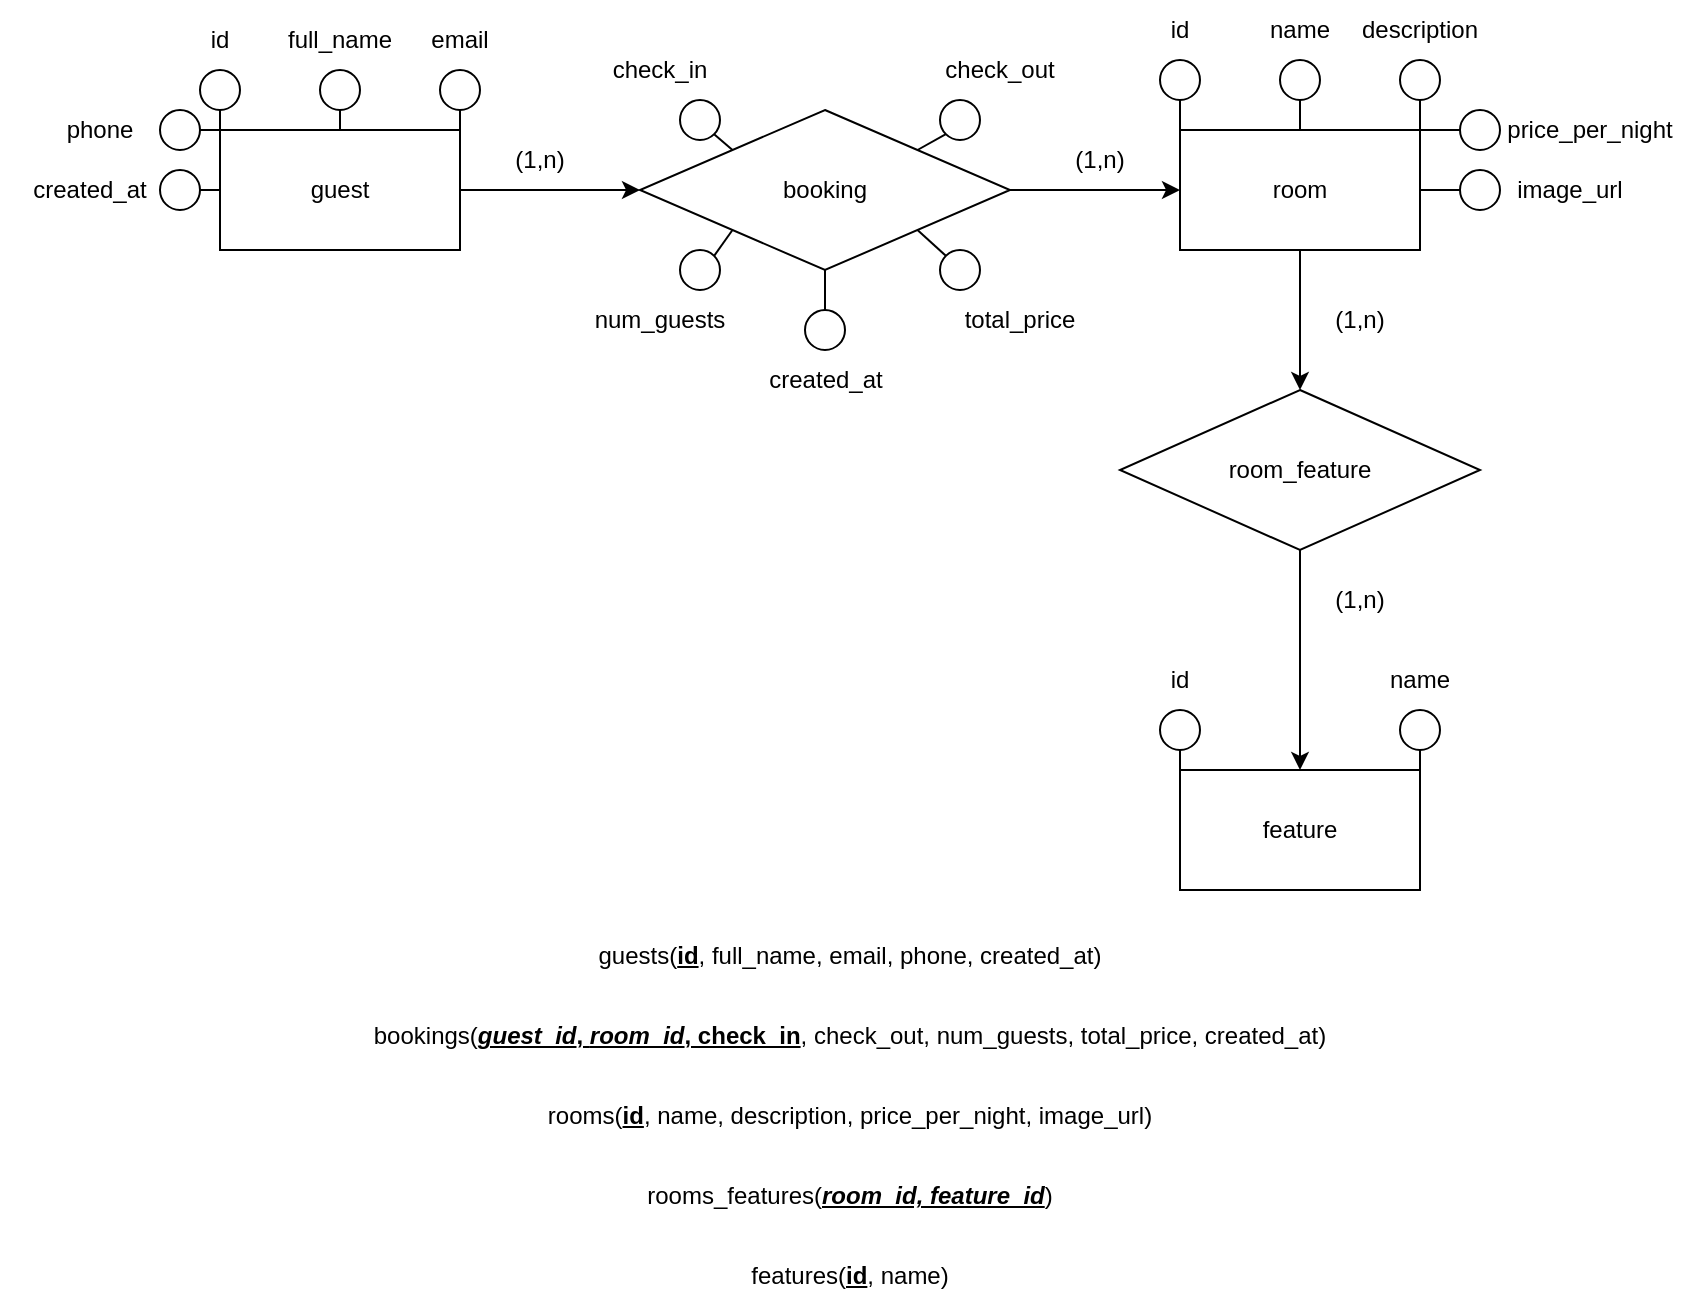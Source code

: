 <mxfile version="27.1.5">
  <diagram name="Page-1" id="gPTsvjr37j6BztXOjwnQ">
    <mxGraphModel dx="1426" dy="777" grid="1" gridSize="10" guides="1" tooltips="1" connect="1" arrows="1" fold="1" page="1" pageScale="1" pageWidth="850" pageHeight="1100" math="0" shadow="0">
      <root>
        <mxCell id="0" />
        <mxCell id="1" parent="0" />
        <mxCell id="vax3htTkxWOSdClTR2aO-19" style="edgeStyle=orthogonalEdgeStyle;rounded=0;orthogonalLoop=1;jettySize=auto;html=1;exitX=1;exitY=0.5;exitDx=0;exitDy=0;entryX=0;entryY=0.5;entryDx=0;entryDy=0;" parent="1" source="vax3htTkxWOSdClTR2aO-1" target="vax3htTkxWOSdClTR2aO-18" edge="1">
          <mxGeometry relative="1" as="geometry" />
        </mxCell>
        <mxCell id="vax3htTkxWOSdClTR2aO-1" value="guest" style="rounded=0;whiteSpace=wrap;html=1;" parent="1" vertex="1">
          <mxGeometry x="110" y="216" width="120" height="60" as="geometry" />
        </mxCell>
        <mxCell id="vax3htTkxWOSdClTR2aO-2" value="" style="endArrow=none;html=1;rounded=0;entryX=0;entryY=0;entryDx=0;entryDy=0;exitX=0.5;exitY=1;exitDx=0;exitDy=0;" parent="1" source="vax3htTkxWOSdClTR2aO-3" target="vax3htTkxWOSdClTR2aO-1" edge="1">
          <mxGeometry width="50" height="50" relative="1" as="geometry">
            <mxPoint x="110" y="196" as="sourcePoint" />
            <mxPoint x="480" y="356" as="targetPoint" />
          </mxGeometry>
        </mxCell>
        <mxCell id="vax3htTkxWOSdClTR2aO-3" value="" style="ellipse;whiteSpace=wrap;html=1;aspect=fixed;fillColor=light-dark(#FFFFFF,#FFFFFF);" parent="1" vertex="1">
          <mxGeometry x="100" y="186" width="20" height="20" as="geometry" />
        </mxCell>
        <mxCell id="vax3htTkxWOSdClTR2aO-4" value="id" style="text;html=1;align=center;verticalAlign=middle;whiteSpace=wrap;rounded=0;" parent="1" vertex="1">
          <mxGeometry x="80" y="156" width="60" height="30" as="geometry" />
        </mxCell>
        <mxCell id="vax3htTkxWOSdClTR2aO-5" value="" style="endArrow=none;html=1;rounded=0;entryX=0.5;entryY=0;entryDx=0;entryDy=0;exitX=0.5;exitY=1;exitDx=0;exitDy=0;" parent="1" source="vax3htTkxWOSdClTR2aO-6" target="vax3htTkxWOSdClTR2aO-1" edge="1">
          <mxGeometry width="50" height="50" relative="1" as="geometry">
            <mxPoint x="170" y="196" as="sourcePoint" />
            <mxPoint x="440" y="316" as="targetPoint" />
          </mxGeometry>
        </mxCell>
        <mxCell id="vax3htTkxWOSdClTR2aO-6" value="" style="ellipse;whiteSpace=wrap;html=1;aspect=fixed;" parent="1" vertex="1">
          <mxGeometry x="160" y="186" width="20" height="20" as="geometry" />
        </mxCell>
        <mxCell id="vax3htTkxWOSdClTR2aO-7" value="full_name" style="text;html=1;align=center;verticalAlign=middle;whiteSpace=wrap;rounded=0;" parent="1" vertex="1">
          <mxGeometry x="140" y="156" width="60" height="30" as="geometry" />
        </mxCell>
        <mxCell id="vax3htTkxWOSdClTR2aO-8" value="" style="endArrow=none;html=1;rounded=0;entryX=1;entryY=0;entryDx=0;entryDy=0;exitX=0.5;exitY=1;exitDx=0;exitDy=0;" parent="1" source="vax3htTkxWOSdClTR2aO-9" target="vax3htTkxWOSdClTR2aO-1" edge="1">
          <mxGeometry width="50" height="50" relative="1" as="geometry">
            <mxPoint x="230" y="196" as="sourcePoint" />
            <mxPoint x="440" y="316" as="targetPoint" />
          </mxGeometry>
        </mxCell>
        <mxCell id="vax3htTkxWOSdClTR2aO-9" value="" style="ellipse;whiteSpace=wrap;html=1;aspect=fixed;" parent="1" vertex="1">
          <mxGeometry x="220" y="186" width="20" height="20" as="geometry" />
        </mxCell>
        <mxCell id="vax3htTkxWOSdClTR2aO-10" value="email" style="text;html=1;align=center;verticalAlign=middle;whiteSpace=wrap;rounded=0;" parent="1" vertex="1">
          <mxGeometry x="200" y="156" width="60" height="30" as="geometry" />
        </mxCell>
        <mxCell id="vax3htTkxWOSdClTR2aO-12" value="" style="endArrow=none;html=1;rounded=0;entryX=0;entryY=0;entryDx=0;entryDy=0;exitX=1;exitY=0.5;exitDx=0;exitDy=0;" parent="1" source="vax3htTkxWOSdClTR2aO-13" target="vax3htTkxWOSdClTR2aO-1" edge="1">
          <mxGeometry width="50" height="50" relative="1" as="geometry">
            <mxPoint x="80" y="216" as="sourcePoint" />
            <mxPoint x="440" y="316" as="targetPoint" />
          </mxGeometry>
        </mxCell>
        <mxCell id="vax3htTkxWOSdClTR2aO-13" value="" style="ellipse;whiteSpace=wrap;html=1;aspect=fixed;" parent="1" vertex="1">
          <mxGeometry x="80" y="206" width="20" height="20" as="geometry" />
        </mxCell>
        <mxCell id="vax3htTkxWOSdClTR2aO-14" value="phone" style="text;html=1;align=center;verticalAlign=middle;whiteSpace=wrap;rounded=0;" parent="1" vertex="1">
          <mxGeometry x="20" y="201" width="60" height="30" as="geometry" />
        </mxCell>
        <mxCell id="vax3htTkxWOSdClTR2aO-15" value="" style="endArrow=none;html=1;rounded=0;entryX=0;entryY=0.5;entryDx=0;entryDy=0;exitX=1;exitY=0.5;exitDx=0;exitDy=0;" parent="1" source="vax3htTkxWOSdClTR2aO-16" target="vax3htTkxWOSdClTR2aO-1" edge="1">
          <mxGeometry width="50" height="50" relative="1" as="geometry">
            <mxPoint x="90" y="246" as="sourcePoint" />
            <mxPoint x="440" y="316" as="targetPoint" />
          </mxGeometry>
        </mxCell>
        <mxCell id="vax3htTkxWOSdClTR2aO-16" value="" style="ellipse;whiteSpace=wrap;html=1;aspect=fixed;" parent="1" vertex="1">
          <mxGeometry x="80" y="236" width="20" height="20" as="geometry" />
        </mxCell>
        <mxCell id="vax3htTkxWOSdClTR2aO-17" value="created_at" style="text;html=1;align=center;verticalAlign=middle;whiteSpace=wrap;rounded=0;" parent="1" vertex="1">
          <mxGeometry x="10" y="231" width="70" height="30" as="geometry" />
        </mxCell>
        <mxCell id="vax3htTkxWOSdClTR2aO-21" style="edgeStyle=orthogonalEdgeStyle;rounded=0;orthogonalLoop=1;jettySize=auto;html=1;exitX=1;exitY=0.5;exitDx=0;exitDy=0;entryX=0;entryY=0.5;entryDx=0;entryDy=0;" parent="1" source="vax3htTkxWOSdClTR2aO-18" target="vax3htTkxWOSdClTR2aO-20" edge="1">
          <mxGeometry relative="1" as="geometry" />
        </mxCell>
        <mxCell id="vax3htTkxWOSdClTR2aO-18" value="booking" style="rhombus;whiteSpace=wrap;html=1;" parent="1" vertex="1">
          <mxGeometry x="320" y="206" width="185" height="80" as="geometry" />
        </mxCell>
        <mxCell id="LoYRIkQ90RyvvisBP802-17" style="edgeStyle=orthogonalEdgeStyle;rounded=0;orthogonalLoop=1;jettySize=auto;html=1;exitX=0.5;exitY=1;exitDx=0;exitDy=0;entryX=0.5;entryY=0;entryDx=0;entryDy=0;" parent="1" source="vax3htTkxWOSdClTR2aO-20" target="LoYRIkQ90RyvvisBP802-15" edge="1">
          <mxGeometry relative="1" as="geometry" />
        </mxCell>
        <mxCell id="vax3htTkxWOSdClTR2aO-20" value="room" style="rounded=0;whiteSpace=wrap;html=1;" parent="1" vertex="1">
          <mxGeometry x="590" y="216" width="120" height="60" as="geometry" />
        </mxCell>
        <mxCell id="vax3htTkxWOSdClTR2aO-25" value="" style="endArrow=none;html=1;rounded=0;entryX=0;entryY=0;entryDx=0;entryDy=0;exitX=1;exitY=1;exitDx=0;exitDy=0;" parent="1" source="vax3htTkxWOSdClTR2aO-26" target="vax3htTkxWOSdClTR2aO-18" edge="1">
          <mxGeometry width="50" height="50" relative="1" as="geometry">
            <mxPoint x="350" y="196" as="sourcePoint" />
            <mxPoint x="440" y="316" as="targetPoint" />
          </mxGeometry>
        </mxCell>
        <mxCell id="vax3htTkxWOSdClTR2aO-26" value="" style="ellipse;whiteSpace=wrap;html=1;aspect=fixed;" parent="1" vertex="1">
          <mxGeometry x="340" y="201" width="20" height="20" as="geometry" />
        </mxCell>
        <mxCell id="vax3htTkxWOSdClTR2aO-27" value="check_in" style="text;html=1;align=center;verticalAlign=middle;whiteSpace=wrap;rounded=0;" parent="1" vertex="1">
          <mxGeometry x="300" y="171" width="60" height="30" as="geometry" />
        </mxCell>
        <mxCell id="vax3htTkxWOSdClTR2aO-28" value="" style="endArrow=none;html=1;rounded=0;entryX=1;entryY=0;entryDx=0;entryDy=0;exitX=0;exitY=1;exitDx=0;exitDy=0;" parent="1" source="vax3htTkxWOSdClTR2aO-29" target="vax3htTkxWOSdClTR2aO-18" edge="1">
          <mxGeometry width="50" height="50" relative="1" as="geometry">
            <mxPoint x="480" y="196" as="sourcePoint" />
            <mxPoint x="440" y="316" as="targetPoint" />
          </mxGeometry>
        </mxCell>
        <mxCell id="vax3htTkxWOSdClTR2aO-29" value="" style="ellipse;whiteSpace=wrap;html=1;aspect=fixed;" parent="1" vertex="1">
          <mxGeometry x="470" y="201" width="20" height="20" as="geometry" />
        </mxCell>
        <mxCell id="vax3htTkxWOSdClTR2aO-30" value="check_out" style="text;html=1;align=center;verticalAlign=middle;whiteSpace=wrap;rounded=0;" parent="1" vertex="1">
          <mxGeometry x="470" y="171" width="60" height="30" as="geometry" />
        </mxCell>
        <mxCell id="vax3htTkxWOSdClTR2aO-31" value="" style="endArrow=none;html=1;rounded=0;entryX=0;entryY=1;entryDx=0;entryDy=0;exitX=1;exitY=0;exitDx=0;exitDy=0;" parent="1" source="vax3htTkxWOSdClTR2aO-32" target="vax3htTkxWOSdClTR2aO-18" edge="1">
          <mxGeometry width="50" height="50" relative="1" as="geometry">
            <mxPoint x="340" y="296" as="sourcePoint" />
            <mxPoint x="440" y="316" as="targetPoint" />
          </mxGeometry>
        </mxCell>
        <mxCell id="vax3htTkxWOSdClTR2aO-32" value="" style="ellipse;whiteSpace=wrap;html=1;aspect=fixed;" parent="1" vertex="1">
          <mxGeometry x="340" y="276" width="20" height="20" as="geometry" />
        </mxCell>
        <mxCell id="vax3htTkxWOSdClTR2aO-33" value="num_guests" style="text;html=1;align=center;verticalAlign=middle;whiteSpace=wrap;rounded=0;" parent="1" vertex="1">
          <mxGeometry x="300" y="296" width="60" height="30" as="geometry" />
        </mxCell>
        <mxCell id="vax3htTkxWOSdClTR2aO-34" value="" style="endArrow=none;html=1;rounded=0;entryX=1;entryY=1;entryDx=0;entryDy=0;exitX=0;exitY=0;exitDx=0;exitDy=0;" parent="1" source="vax3htTkxWOSdClTR2aO-35" target="vax3htTkxWOSdClTR2aO-18" edge="1">
          <mxGeometry width="50" height="50" relative="1" as="geometry">
            <mxPoint x="459" y="296" as="sourcePoint" />
            <mxPoint x="440" y="316" as="targetPoint" />
          </mxGeometry>
        </mxCell>
        <mxCell id="vax3htTkxWOSdClTR2aO-35" value="" style="ellipse;whiteSpace=wrap;html=1;aspect=fixed;" parent="1" vertex="1">
          <mxGeometry x="470" y="276" width="20" height="20" as="geometry" />
        </mxCell>
        <mxCell id="vax3htTkxWOSdClTR2aO-36" value="total_price" style="text;html=1;align=center;verticalAlign=middle;whiteSpace=wrap;rounded=0;" parent="1" vertex="1">
          <mxGeometry x="480" y="296" width="60" height="30" as="geometry" />
        </mxCell>
        <mxCell id="vax3htTkxWOSdClTR2aO-37" value="" style="endArrow=none;html=1;rounded=0;entryX=0.5;entryY=1;entryDx=0;entryDy=0;exitX=0.5;exitY=0;exitDx=0;exitDy=0;" parent="1" source="vax3htTkxWOSdClTR2aO-38" target="vax3htTkxWOSdClTR2aO-18" edge="1">
          <mxGeometry width="50" height="50" relative="1" as="geometry">
            <mxPoint x="413" y="316" as="sourcePoint" />
            <mxPoint x="440" y="316" as="targetPoint" />
          </mxGeometry>
        </mxCell>
        <mxCell id="vax3htTkxWOSdClTR2aO-38" value="" style="ellipse;whiteSpace=wrap;html=1;aspect=fixed;" parent="1" vertex="1">
          <mxGeometry x="402.5" y="306" width="20" height="20" as="geometry" />
        </mxCell>
        <mxCell id="vax3htTkxWOSdClTR2aO-39" value="created_at" style="text;html=1;align=center;verticalAlign=middle;whiteSpace=wrap;rounded=0;" parent="1" vertex="1">
          <mxGeometry x="382.5" y="326" width="60" height="30" as="geometry" />
        </mxCell>
        <mxCell id="vax3htTkxWOSdClTR2aO-40" value="" style="endArrow=none;html=1;rounded=0;entryX=0;entryY=0;entryDx=0;entryDy=0;exitX=0.5;exitY=0.75;exitDx=0;exitDy=0;exitPerimeter=0;" parent="1" source="vax3htTkxWOSdClTR2aO-41" target="vax3htTkxWOSdClTR2aO-20" edge="1">
          <mxGeometry width="50" height="50" relative="1" as="geometry">
            <mxPoint x="590" y="196" as="sourcePoint" />
            <mxPoint x="510" y="191" as="targetPoint" />
          </mxGeometry>
        </mxCell>
        <mxCell id="vax3htTkxWOSdClTR2aO-41" value="" style="ellipse;whiteSpace=wrap;html=1;aspect=fixed;fillColor=light-dark(#FFFFFF,#FFFFFF);" parent="1" vertex="1">
          <mxGeometry x="580" y="181" width="20" height="20" as="geometry" />
        </mxCell>
        <mxCell id="vax3htTkxWOSdClTR2aO-42" value="id" style="text;html=1;align=center;verticalAlign=middle;whiteSpace=wrap;rounded=0;" parent="1" vertex="1">
          <mxGeometry x="560" y="151" width="60" height="30" as="geometry" />
        </mxCell>
        <mxCell id="LoYRIkQ90RyvvisBP802-1" value="" style="endArrow=none;html=1;rounded=0;entryX=0.5;entryY=0;entryDx=0;entryDy=0;exitX=0.5;exitY=1;exitDx=0;exitDy=0;" parent="1" source="LoYRIkQ90RyvvisBP802-2" target="vax3htTkxWOSdClTR2aO-20" edge="1">
          <mxGeometry width="50" height="50" relative="1" as="geometry">
            <mxPoint x="650" y="196" as="sourcePoint" />
            <mxPoint x="440" y="476" as="targetPoint" />
          </mxGeometry>
        </mxCell>
        <mxCell id="LoYRIkQ90RyvvisBP802-2" value="" style="ellipse;whiteSpace=wrap;html=1;aspect=fixed;" parent="1" vertex="1">
          <mxGeometry x="640" y="181" width="20" height="20" as="geometry" />
        </mxCell>
        <mxCell id="LoYRIkQ90RyvvisBP802-3" value="name" style="text;html=1;align=center;verticalAlign=middle;whiteSpace=wrap;rounded=0;" parent="1" vertex="1">
          <mxGeometry x="620" y="151" width="60" height="30" as="geometry" />
        </mxCell>
        <mxCell id="LoYRIkQ90RyvvisBP802-4" value="" style="endArrow=none;html=1;rounded=0;entryX=1;entryY=0;entryDx=0;entryDy=0;exitX=0.5;exitY=0.75;exitDx=0;exitDy=0;exitPerimeter=0;" parent="1" source="LoYRIkQ90RyvvisBP802-5" target="vax3htTkxWOSdClTR2aO-20" edge="1">
          <mxGeometry width="50" height="50" relative="1" as="geometry">
            <mxPoint x="710" y="196" as="sourcePoint" />
            <mxPoint x="440" y="316" as="targetPoint" />
          </mxGeometry>
        </mxCell>
        <mxCell id="LoYRIkQ90RyvvisBP802-5" value="" style="ellipse;whiteSpace=wrap;html=1;aspect=fixed;" parent="1" vertex="1">
          <mxGeometry x="700" y="181" width="20" height="20" as="geometry" />
        </mxCell>
        <mxCell id="LoYRIkQ90RyvvisBP802-6" value="description" style="text;html=1;align=center;verticalAlign=middle;whiteSpace=wrap;rounded=0;" parent="1" vertex="1">
          <mxGeometry x="680" y="151" width="60" height="30" as="geometry" />
        </mxCell>
        <mxCell id="LoYRIkQ90RyvvisBP802-7" value="" style="endArrow=none;html=1;rounded=0;exitX=1;exitY=0;exitDx=0;exitDy=0;" parent="1" source="vax3htTkxWOSdClTR2aO-20" target="LoYRIkQ90RyvvisBP802-8" edge="1">
          <mxGeometry width="50" height="50" relative="1" as="geometry">
            <mxPoint x="390" y="446" as="sourcePoint" />
            <mxPoint x="440" y="396" as="targetPoint" />
          </mxGeometry>
        </mxCell>
        <mxCell id="LoYRIkQ90RyvvisBP802-8" value="" style="ellipse;whiteSpace=wrap;html=1;aspect=fixed;" parent="1" vertex="1">
          <mxGeometry x="730" y="206" width="20" height="20" as="geometry" />
        </mxCell>
        <mxCell id="LoYRIkQ90RyvvisBP802-9" value="price_per_night" style="text;html=1;align=center;verticalAlign=middle;whiteSpace=wrap;rounded=0;" parent="1" vertex="1">
          <mxGeometry x="760" y="201" width="70" height="30" as="geometry" />
        </mxCell>
        <mxCell id="LoYRIkQ90RyvvisBP802-10" value="" style="endArrow=none;html=1;rounded=0;entryX=1;entryY=0.5;entryDx=0;entryDy=0;exitX=0;exitY=0.5;exitDx=0;exitDy=0;" parent="1" source="LoYRIkQ90RyvvisBP802-11" target="vax3htTkxWOSdClTR2aO-20" edge="1">
          <mxGeometry width="50" height="50" relative="1" as="geometry">
            <mxPoint x="730" y="246" as="sourcePoint" />
            <mxPoint x="440" y="396" as="targetPoint" />
          </mxGeometry>
        </mxCell>
        <mxCell id="LoYRIkQ90RyvvisBP802-11" value="" style="ellipse;whiteSpace=wrap;html=1;aspect=fixed;" parent="1" vertex="1">
          <mxGeometry x="730" y="236" width="20" height="20" as="geometry" />
        </mxCell>
        <mxCell id="LoYRIkQ90RyvvisBP802-12" value="image_url" style="text;html=1;align=center;verticalAlign=middle;whiteSpace=wrap;rounded=0;" parent="1" vertex="1">
          <mxGeometry x="750" y="231" width="70" height="30" as="geometry" />
        </mxCell>
        <mxCell id="LoYRIkQ90RyvvisBP802-13" value="feature" style="rounded=0;whiteSpace=wrap;html=1;" parent="1" vertex="1">
          <mxGeometry x="590" y="536" width="120" height="60" as="geometry" />
        </mxCell>
        <mxCell id="LoYRIkQ90RyvvisBP802-16" style="edgeStyle=orthogonalEdgeStyle;rounded=0;orthogonalLoop=1;jettySize=auto;html=1;exitX=0.5;exitY=1;exitDx=0;exitDy=0;entryX=0.5;entryY=0;entryDx=0;entryDy=0;" parent="1" source="LoYRIkQ90RyvvisBP802-15" target="LoYRIkQ90RyvvisBP802-13" edge="1">
          <mxGeometry relative="1" as="geometry">
            <mxPoint x="650" y="466" as="sourcePoint" />
          </mxGeometry>
        </mxCell>
        <mxCell id="LoYRIkQ90RyvvisBP802-15" value="room_feature" style="rhombus;whiteSpace=wrap;html=1;" parent="1" vertex="1">
          <mxGeometry x="560" y="346" width="180" height="80" as="geometry" />
        </mxCell>
        <mxCell id="LoYRIkQ90RyvvisBP802-18" value="" style="endArrow=none;html=1;rounded=0;entryX=0;entryY=0;entryDx=0;entryDy=0;exitX=0.5;exitY=1;exitDx=0;exitDy=0;" parent="1" source="LoYRIkQ90RyvvisBP802-19" target="LoYRIkQ90RyvvisBP802-13" edge="1">
          <mxGeometry width="50" height="50" relative="1" as="geometry">
            <mxPoint x="590" y="516" as="sourcePoint" />
            <mxPoint x="440" y="436" as="targetPoint" />
          </mxGeometry>
        </mxCell>
        <mxCell id="LoYRIkQ90RyvvisBP802-19" value="" style="ellipse;whiteSpace=wrap;html=1;aspect=fixed;fillColor=light-dark(#FFFFFF,#FFFFFF);" parent="1" vertex="1">
          <mxGeometry x="580" y="506" width="20" height="20" as="geometry" />
        </mxCell>
        <mxCell id="LoYRIkQ90RyvvisBP802-20" value="id" style="text;html=1;align=center;verticalAlign=middle;whiteSpace=wrap;rounded=0;" parent="1" vertex="1">
          <mxGeometry x="560" y="476" width="60" height="30" as="geometry" />
        </mxCell>
        <mxCell id="LoYRIkQ90RyvvisBP802-21" value="" style="endArrow=none;html=1;rounded=0;entryX=1;entryY=0;entryDx=0;entryDy=0;exitX=0.5;exitY=1;exitDx=0;exitDy=0;" parent="1" source="LoYRIkQ90RyvvisBP802-22" target="LoYRIkQ90RyvvisBP802-13" edge="1">
          <mxGeometry width="50" height="50" relative="1" as="geometry">
            <mxPoint x="710" y="506" as="sourcePoint" />
            <mxPoint x="440" y="436" as="targetPoint" />
          </mxGeometry>
        </mxCell>
        <mxCell id="LoYRIkQ90RyvvisBP802-22" value="" style="ellipse;whiteSpace=wrap;html=1;aspect=fixed;" parent="1" vertex="1">
          <mxGeometry x="700" y="506" width="20" height="20" as="geometry" />
        </mxCell>
        <mxCell id="LoYRIkQ90RyvvisBP802-23" value="name" style="text;html=1;align=center;verticalAlign=middle;whiteSpace=wrap;rounded=0;" parent="1" vertex="1">
          <mxGeometry x="680" y="476" width="60" height="30" as="geometry" />
        </mxCell>
        <mxCell id="LoYRIkQ90RyvvisBP802-24" value="(1,n)" style="text;html=1;align=center;verticalAlign=middle;whiteSpace=wrap;rounded=0;" parent="1" vertex="1">
          <mxGeometry x="240" y="216" width="60" height="30" as="geometry" />
        </mxCell>
        <mxCell id="LoYRIkQ90RyvvisBP802-25" value="(1,n)" style="text;html=1;align=center;verticalAlign=middle;whiteSpace=wrap;rounded=0;" parent="1" vertex="1">
          <mxGeometry x="520" y="216" width="60" height="30" as="geometry" />
        </mxCell>
        <mxCell id="LoYRIkQ90RyvvisBP802-26" value="guests(&lt;b&gt;&lt;u&gt;id&lt;/u&gt;&lt;/b&gt;, full_name, email, phone, created_at)" style="text;html=1;align=center;verticalAlign=middle;whiteSpace=wrap;rounded=0;" parent="1" vertex="1">
          <mxGeometry y="614" width="850" height="30" as="geometry" />
        </mxCell>
        <mxCell id="LoYRIkQ90RyvvisBP802-27" value="bookings(&lt;b&gt;&lt;u&gt;&lt;i&gt;guest_id&lt;/i&gt;, &lt;i&gt;room_id&lt;/i&gt;, check_in&lt;/u&gt;&lt;/b&gt;, check_out, num_guests, total_price, created_at)" style="text;html=1;align=center;verticalAlign=middle;whiteSpace=wrap;rounded=0;" parent="1" vertex="1">
          <mxGeometry y="654" width="850" height="30" as="geometry" />
        </mxCell>
        <mxCell id="LoYRIkQ90RyvvisBP802-29" value="rooms(&lt;u&gt;&lt;b&gt;id&lt;/b&gt;&lt;/u&gt;, name, description, price_per_night, image_url)" style="text;html=1;align=center;verticalAlign=middle;whiteSpace=wrap;rounded=0;" parent="1" vertex="1">
          <mxGeometry y="694" width="850" height="30" as="geometry" />
        </mxCell>
        <mxCell id="LoYRIkQ90RyvvisBP802-31" value="rooms_features(&lt;u&gt;&lt;i&gt;&lt;b&gt;room_id, feature_id&lt;/b&gt;&lt;/i&gt;&lt;/u&gt;)" style="text;html=1;align=center;verticalAlign=middle;whiteSpace=wrap;rounded=0;" parent="1" vertex="1">
          <mxGeometry y="734" width="850" height="30" as="geometry" />
        </mxCell>
        <mxCell id="LoYRIkQ90RyvvisBP802-33" value="features(&lt;b&gt;&lt;u&gt;id&lt;/u&gt;&lt;/b&gt;, name)" style="text;html=1;align=center;verticalAlign=middle;whiteSpace=wrap;rounded=0;" parent="1" vertex="1">
          <mxGeometry y="774" width="850" height="30" as="geometry" />
        </mxCell>
        <mxCell id="LoYRIkQ90RyvvisBP802-35" value="(1,n)" style="text;html=1;align=center;verticalAlign=middle;whiteSpace=wrap;rounded=0;" parent="1" vertex="1">
          <mxGeometry x="650" y="296" width="60" height="30" as="geometry" />
        </mxCell>
        <mxCell id="LoYRIkQ90RyvvisBP802-36" value="(1,n)" style="text;html=1;align=center;verticalAlign=middle;whiteSpace=wrap;rounded=0;" parent="1" vertex="1">
          <mxGeometry x="650" y="436" width="60" height="30" as="geometry" />
        </mxCell>
      </root>
    </mxGraphModel>
  </diagram>
</mxfile>
